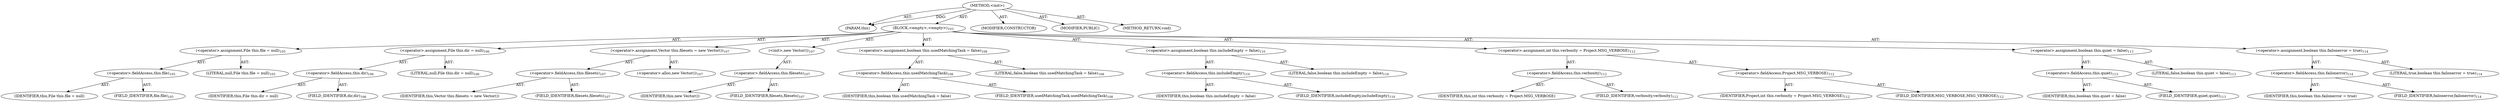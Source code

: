 digraph "&lt;init&gt;" {  
"111669149736" [label = <(METHOD,&lt;init&gt;)> ]
"115964117068" [label = <(PARAM,this)> ]
"25769803875" [label = <(BLOCK,&lt;empty&gt;,&lt;empty&gt;)<SUB>103</SUB>> ]
"30064771459" [label = <(&lt;operator&gt;.assignment,File this.file = null)<SUB>105</SUB>> ]
"30064771460" [label = <(&lt;operator&gt;.fieldAccess,this.file)<SUB>105</SUB>> ]
"68719477056" [label = <(IDENTIFIER,this,File this.file = null)> ]
"55834574959" [label = <(FIELD_IDENTIFIER,file,file)<SUB>105</SUB>> ]
"90194313297" [label = <(LITERAL,null,File this.file = null)<SUB>105</SUB>> ]
"30064771461" [label = <(&lt;operator&gt;.assignment,File this.dir = null)<SUB>106</SUB>> ]
"30064771462" [label = <(&lt;operator&gt;.fieldAccess,this.dir)<SUB>106</SUB>> ]
"68719477057" [label = <(IDENTIFIER,this,File this.dir = null)> ]
"55834574960" [label = <(FIELD_IDENTIFIER,dir,dir)<SUB>106</SUB>> ]
"90194313298" [label = <(LITERAL,null,File this.dir = null)<SUB>106</SUB>> ]
"30064771463" [label = <(&lt;operator&gt;.assignment,Vector this.filesets = new Vector())<SUB>107</SUB>> ]
"30064771464" [label = <(&lt;operator&gt;.fieldAccess,this.filesets)<SUB>107</SUB>> ]
"68719477058" [label = <(IDENTIFIER,this,Vector this.filesets = new Vector())> ]
"55834574961" [label = <(FIELD_IDENTIFIER,filesets,filesets)<SUB>107</SUB>> ]
"30064771465" [label = <(&lt;operator&gt;.alloc,new Vector())<SUB>107</SUB>> ]
"30064771466" [label = <(&lt;init&gt;,new Vector())<SUB>107</SUB>> ]
"30064771467" [label = <(&lt;operator&gt;.fieldAccess,this.filesets)<SUB>107</SUB>> ]
"68719477059" [label = <(IDENTIFIER,this,new Vector())> ]
"55834574962" [label = <(FIELD_IDENTIFIER,filesets,filesets)<SUB>107</SUB>> ]
"30064771468" [label = <(&lt;operator&gt;.assignment,boolean this.usedMatchingTask = false)<SUB>108</SUB>> ]
"30064771469" [label = <(&lt;operator&gt;.fieldAccess,this.usedMatchingTask)<SUB>108</SUB>> ]
"68719477060" [label = <(IDENTIFIER,this,boolean this.usedMatchingTask = false)> ]
"55834574963" [label = <(FIELD_IDENTIFIER,usedMatchingTask,usedMatchingTask)<SUB>108</SUB>> ]
"90194313299" [label = <(LITERAL,false,boolean this.usedMatchingTask = false)<SUB>108</SUB>> ]
"30064771470" [label = <(&lt;operator&gt;.assignment,boolean this.includeEmpty = false)<SUB>110</SUB>> ]
"30064771471" [label = <(&lt;operator&gt;.fieldAccess,this.includeEmpty)<SUB>110</SUB>> ]
"68719477061" [label = <(IDENTIFIER,this,boolean this.includeEmpty = false)> ]
"55834574964" [label = <(FIELD_IDENTIFIER,includeEmpty,includeEmpty)<SUB>110</SUB>> ]
"90194313300" [label = <(LITERAL,false,boolean this.includeEmpty = false)<SUB>110</SUB>> ]
"30064771472" [label = <(&lt;operator&gt;.assignment,int this.verbosity = Project.MSG_VERBOSE)<SUB>112</SUB>> ]
"30064771473" [label = <(&lt;operator&gt;.fieldAccess,this.verbosity)<SUB>112</SUB>> ]
"68719477062" [label = <(IDENTIFIER,this,int this.verbosity = Project.MSG_VERBOSE)> ]
"55834574965" [label = <(FIELD_IDENTIFIER,verbosity,verbosity)<SUB>112</SUB>> ]
"30064771474" [label = <(&lt;operator&gt;.fieldAccess,Project.MSG_VERBOSE)<SUB>112</SUB>> ]
"68719477063" [label = <(IDENTIFIER,Project,int this.verbosity = Project.MSG_VERBOSE)<SUB>112</SUB>> ]
"55834574966" [label = <(FIELD_IDENTIFIER,MSG_VERBOSE,MSG_VERBOSE)<SUB>112</SUB>> ]
"30064771475" [label = <(&lt;operator&gt;.assignment,boolean this.quiet = false)<SUB>113</SUB>> ]
"30064771476" [label = <(&lt;operator&gt;.fieldAccess,this.quiet)<SUB>113</SUB>> ]
"68719477064" [label = <(IDENTIFIER,this,boolean this.quiet = false)> ]
"55834574967" [label = <(FIELD_IDENTIFIER,quiet,quiet)<SUB>113</SUB>> ]
"90194313301" [label = <(LITERAL,false,boolean this.quiet = false)<SUB>113</SUB>> ]
"30064771477" [label = <(&lt;operator&gt;.assignment,boolean this.failonerror = true)<SUB>114</SUB>> ]
"30064771478" [label = <(&lt;operator&gt;.fieldAccess,this.failonerror)<SUB>114</SUB>> ]
"68719477065" [label = <(IDENTIFIER,this,boolean this.failonerror = true)> ]
"55834574968" [label = <(FIELD_IDENTIFIER,failonerror,failonerror)<SUB>114</SUB>> ]
"90194313302" [label = <(LITERAL,true,boolean this.failonerror = true)<SUB>114</SUB>> ]
"133143986266" [label = <(MODIFIER,CONSTRUCTOR)> ]
"133143986267" [label = <(MODIFIER,PUBLIC)> ]
"128849018920" [label = <(METHOD_RETURN,void)> ]
  "111669149736" -> "115964117068"  [ label = "AST: "] 
  "111669149736" -> "25769803875"  [ label = "AST: "] 
  "111669149736" -> "133143986266"  [ label = "AST: "] 
  "111669149736" -> "133143986267"  [ label = "AST: "] 
  "111669149736" -> "128849018920"  [ label = "AST: "] 
  "25769803875" -> "30064771459"  [ label = "AST: "] 
  "25769803875" -> "30064771461"  [ label = "AST: "] 
  "25769803875" -> "30064771463"  [ label = "AST: "] 
  "25769803875" -> "30064771466"  [ label = "AST: "] 
  "25769803875" -> "30064771468"  [ label = "AST: "] 
  "25769803875" -> "30064771470"  [ label = "AST: "] 
  "25769803875" -> "30064771472"  [ label = "AST: "] 
  "25769803875" -> "30064771475"  [ label = "AST: "] 
  "25769803875" -> "30064771477"  [ label = "AST: "] 
  "30064771459" -> "30064771460"  [ label = "AST: "] 
  "30064771459" -> "90194313297"  [ label = "AST: "] 
  "30064771460" -> "68719477056"  [ label = "AST: "] 
  "30064771460" -> "55834574959"  [ label = "AST: "] 
  "30064771461" -> "30064771462"  [ label = "AST: "] 
  "30064771461" -> "90194313298"  [ label = "AST: "] 
  "30064771462" -> "68719477057"  [ label = "AST: "] 
  "30064771462" -> "55834574960"  [ label = "AST: "] 
  "30064771463" -> "30064771464"  [ label = "AST: "] 
  "30064771463" -> "30064771465"  [ label = "AST: "] 
  "30064771464" -> "68719477058"  [ label = "AST: "] 
  "30064771464" -> "55834574961"  [ label = "AST: "] 
  "30064771466" -> "30064771467"  [ label = "AST: "] 
  "30064771467" -> "68719477059"  [ label = "AST: "] 
  "30064771467" -> "55834574962"  [ label = "AST: "] 
  "30064771468" -> "30064771469"  [ label = "AST: "] 
  "30064771468" -> "90194313299"  [ label = "AST: "] 
  "30064771469" -> "68719477060"  [ label = "AST: "] 
  "30064771469" -> "55834574963"  [ label = "AST: "] 
  "30064771470" -> "30064771471"  [ label = "AST: "] 
  "30064771470" -> "90194313300"  [ label = "AST: "] 
  "30064771471" -> "68719477061"  [ label = "AST: "] 
  "30064771471" -> "55834574964"  [ label = "AST: "] 
  "30064771472" -> "30064771473"  [ label = "AST: "] 
  "30064771472" -> "30064771474"  [ label = "AST: "] 
  "30064771473" -> "68719477062"  [ label = "AST: "] 
  "30064771473" -> "55834574965"  [ label = "AST: "] 
  "30064771474" -> "68719477063"  [ label = "AST: "] 
  "30064771474" -> "55834574966"  [ label = "AST: "] 
  "30064771475" -> "30064771476"  [ label = "AST: "] 
  "30064771475" -> "90194313301"  [ label = "AST: "] 
  "30064771476" -> "68719477064"  [ label = "AST: "] 
  "30064771476" -> "55834574967"  [ label = "AST: "] 
  "30064771477" -> "30064771478"  [ label = "AST: "] 
  "30064771477" -> "90194313302"  [ label = "AST: "] 
  "30064771478" -> "68719477065"  [ label = "AST: "] 
  "30064771478" -> "55834574968"  [ label = "AST: "] 
  "111669149736" -> "115964117068"  [ label = "DDG: "] 
}
